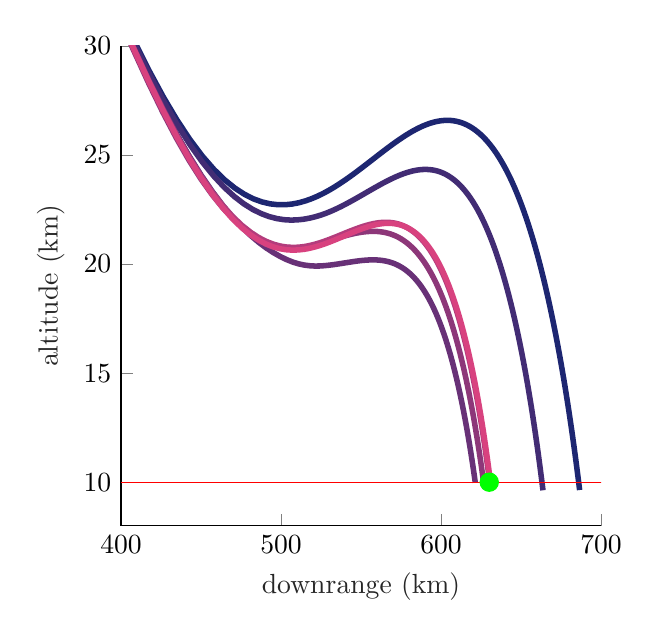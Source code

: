 % This file was created by matlab2tikz.
%
%The latest updates can be retrieved from
%  http://www.mathworks.com/matlabcentral/fileexchange/22022-matlab2tikz-matlab2tikz
%where you can also make suggestions and rate matlab2tikz.
%
\definecolor{mycolor1}{rgb}{0.114,0.149,0.443}%
\definecolor{mycolor2}{rgb}{0.26,0.171,0.454}%
\definecolor{mycolor3}{rgb}{0.407,0.193,0.465}%
\definecolor{mycolor4}{rgb}{0.554,0.215,0.476}%
\definecolor{mycolor5}{rgb}{0.701,0.237,0.488}%
\definecolor{mycolor6}{rgb}{0.847,0.259,0.499}%
%
\begin{tikzpicture}

\begin{axis}[%
width=2.4in,
height=2.4in,
at={(1.011in,0.642in)},
scale only axis,
xmin=400,
xmax=700,
xlabel style={font=\color{white!15!black}},
xlabel={downrange (km)},
ymin=8,
ymax=30,
ylabel style={font=\color{white!15!black}},
ylabel={altitude (km)},
axis background/.style={fill=white},
axis x line*=bottom,
axis y line*=left
]
\addplot [color=mycolor1, line width=2.0pt, forget plot]
  table[row sep=crcr]{%
0	125\\
10.876	121.894\\
21.773	118.813\\
32.689	115.758\\
43.625	112.729\\
54.58	109.726\\
65.556	106.748\\
76.55	103.797\\
87.564	100.871\\
98.597	97.972\\
109.649	95.099\\
120.719	92.252\\
131.809	89.432\\
142.917	86.638\\
154.043	83.871\\
165.187	81.13\\
176.349	78.417\\
187.529	75.73\\
198.725	73.071\\
209.937	70.439\\
221.166	67.835\\
232.408	65.259\\
243.664	62.713\\
254.93	60.196\\
266.204	57.71\\
277.483	55.257\\
288.761	52.838\\
300.031	50.456\\
311.284	48.115\\
322.507	45.821\\
333.682	43.578\\
344.789	41.396\\
355.798	39.284\\
366.676	37.255\\
377.38	35.323\\
387.862	33.503\\
398.07	31.811\\
407.947	30.263\\
417.443	28.871\\
426.514	27.642\\
435.125	26.58\\
443.258	25.682\\
450.91	24.937\\
458.099	24.333\\
464.855	23.851\\
471.211	23.476\\
477.202	23.191\\
482.858	22.983\\
488.21	22.842\\
493.283	22.756\\
498.105	22.717\\
502.697	22.717\\
507.079	22.75\\
511.27	22.81\\
515.288	22.893\\
519.145	22.994\\
522.856	23.11\\
526.433	23.238\\
529.886	23.375\\
533.224	23.52\\
536.456	23.67\\
539.59	23.824\\
542.632	23.98\\
545.589	24.137\\
548.466	24.295\\
551.269	24.451\\
554.001	24.605\\
556.668	24.756\\
559.272	24.905\\
561.818	25.049\\
564.31	25.189\\
566.749	25.324\\
569.139	25.454\\
571.483	25.578\\
573.782	25.696\\
576.04	25.807\\
578.258	25.912\\
580.439	26.01\\
582.583	26.101\\
584.693	26.184\\
586.77	26.26\\
588.816	26.329\\
590.831	26.389\\
592.818	26.442\\
594.776	26.486\\
596.707	26.522\\
598.612	26.55\\
600.491	26.57\\
602.346	26.581\\
604.178	26.584\\
605.985	26.579\\
607.771	26.564\\
609.534	26.542\\
611.275	26.51\\
612.996	26.471\\
614.695	26.422\\
616.375	26.365\\
618.034	26.3\\
619.674	26.226\\
621.294	26.143\\
622.896	26.052\\
624.478	25.953\\
626.042	25.845\\
627.587	25.728\\
629.115	25.604\\
630.624	25.471\\
632.115	25.33\\
633.588	25.181\\
635.044	25.024\\
636.483	24.858\\
637.904	24.685\\
639.308	24.504\\
640.695	24.315\\
642.065	24.119\\
643.419	23.915\\
644.756	23.703\\
646.077	23.483\\
647.381	23.256\\
648.67	23.022\\
649.942	22.78\\
651.199	22.531\\
652.439	22.276\\
653.664	22.013\\
654.873	21.743\\
656.066	21.466\\
657.244	21.183\\
658.405	20.894\\
659.552	20.598\\
660.682	20.296\\
661.797	19.988\\
662.896	19.674\\
663.979	19.354\\
665.047	19.029\\
666.099	18.698\\
667.135	18.362\\
668.155	18.021\\
669.16	17.675\\
670.149	17.325\\
671.122	16.97\\
672.08	16.611\\
673.022	16.247\\
673.948	15.88\\
674.858	15.509\\
675.752	15.134\\
676.631	14.756\\
677.493	14.376\\
678.34	13.992\\
679.171	13.605\\
679.987	13.216\\
680.786	12.825\\
681.57	12.432\\
682.339	12.037\\
683.091	11.64\\
683.828	11.242\\
684.55	10.843\\
685.255	10.443\\
685.946	10.042\\
686.621	9.64\\
};
\addplot [color=mycolor2, line width=2.0pt, forget plot]
  table[row sep=crcr]{%
0	125\\
10.876	121.894\\
21.773	118.813\\
32.689	115.758\\
43.625	112.729\\
54.58	109.726\\
65.556	106.748\\
76.55	103.797\\
87.564	100.871\\
98.597	97.972\\
109.649	95.099\\
120.719	92.252\\
131.809	89.432\\
142.917	86.638\\
154.043	83.871\\
165.187	81.13\\
176.349	78.417\\
187.529	75.73\\
198.725	73.071\\
209.937	70.439\\
221.165	67.835\\
232.408	65.259\\
243.663	62.712\\
254.93	60.195\\
266.204	57.708\\
277.483	55.254\\
288.761	52.835\\
300.031	50.452\\
311.283	48.109\\
322.505	45.812\\
333.679	43.566\\
344.785	41.379\\
355.792	39.26\\
366.668	37.223\\
377.368	35.279\\
387.844	33.445\\
398.043	31.736\\
407.908	30.167\\
417.387	28.75\\
426.433	27.494\\
435.012	26.4\\
443.103	25.466\\
450.705	24.684\\
457.837	24.039\\
464.531	23.513\\
470.821	23.091\\
476.74	22.758\\
482.319	22.501\\
487.588	22.31\\
492.574	22.173\\
497.303	22.083\\
501.797	22.031\\
506.077	22.012\\
510.162	22.021\\
514.069	22.052\\
517.812	22.101\\
521.406	22.165\\
524.862	22.241\\
528.192	22.328\\
531.405	22.424\\
534.51	22.527\\
537.516	22.634\\
540.43	22.744\\
543.257	22.856\\
546.004	22.967\\
548.675	23.079\\
551.276	23.188\\
553.811	23.296\\
556.282	23.4\\
558.695	23.501\\
561.052	23.598\\
563.356	23.691\\
565.61	23.778\\
567.817	23.86\\
569.978	23.936\\
572.096	24.007\\
574.172	24.071\\
576.209	24.128\\
578.208	24.179\\
580.171	24.223\\
582.099	24.26\\
583.994	24.29\\
585.856	24.312\\
587.687	24.327\\
589.489	24.334\\
591.261	24.333\\
593.005	24.325\\
594.722	24.309\\
596.413	24.285\\
598.079	24.253\\
599.719	24.212\\
601.335	24.164\\
602.928	24.108\\
604.499	24.043\\
606.046	23.97\\
607.572	23.889\\
609.077	23.8\\
610.561	23.703\\
612.024	23.598\\
613.468	23.484\\
614.892	23.362\\
616.297	23.233\\
617.682	23.095\\
619.05	22.949\\
620.398	22.795\\
621.729	22.633\\
623.042	22.463\\
624.338	22.285\\
625.616	22.099\\
626.877	21.906\\
628.121	21.705\\
629.348	21.497\\
630.559	21.281\\
631.753	21.057\\
632.93	20.827\\
634.091	20.589\\
635.237	20.344\\
636.366	20.092\\
637.479	19.833\\
638.576	19.567\\
639.658	19.295\\
640.723	19.016\\
641.773	18.731\\
642.808	18.44\\
643.827	18.142\\
644.83	17.839\\
645.818	17.53\\
646.791	17.215\\
647.748	16.894\\
648.69	16.569\\
649.616	16.238\\
650.527	15.902\\
651.423	15.562\\
652.304	15.217\\
653.169	14.868\\
654.02	14.514\\
654.855	14.156\\
655.675	13.795\\
656.48	13.43\\
657.27	13.061\\
658.045	12.69\\
658.804	12.315\\
659.549	11.938\\
660.279	11.558\\
660.995	11.175\\
661.695	10.791\\
662.381	10.404\\
663.052	10.016\\
663.709	9.627\\
};
\addplot [color=mycolor3, line width=2.0pt, forget plot]
  table[row sep=crcr]{%
0	125\\
10.876	121.894\\
21.773	118.813\\
32.689	115.758\\
43.625	112.729\\
54.58	109.726\\
65.556	106.748\\
76.55	103.797\\
87.564	100.871\\
98.597	97.972\\
109.649	95.099\\
120.719	92.252\\
131.809	89.432\\
142.917	86.638\\
154.043	83.871\\
165.187	81.13\\
176.349	78.416\\
187.528	75.73\\
198.725	73.07\\
209.937	70.438\\
221.165	67.834\\
232.408	65.258\\
243.663	62.71\\
254.929	60.192\\
266.203	57.705\\
277.482	55.249\\
288.759	52.827\\
300.028	50.441\\
311.28	48.094\\
322.5	45.79\\
333.673	43.535\\
344.775	41.337\\
355.778	39.203\\
366.647	37.144\\
377.338	35.174\\
387.8	33.306\\
397.978	31.554\\
407.813	29.934\\
417.248	28.456\\
426.234	27.128\\
434.732	25.956\\
442.72	24.935\\
450.199	24.058\\
457.196	23.31\\
463.743	22.674\\
469.872	22.137\\
475.614	21.685\\
481.003	21.307\\
486.067	20.993\\
490.834	20.732\\
495.332	20.517\\
499.583	20.34\\
503.61	20.197\\
507.432	20.086\\
511.07	20.005\\
514.538	19.951\\
517.852	19.92\\
521.024	19.906\\
524.066	19.908\\
526.989	19.922\\
529.802	19.943\\
532.514	19.967\\
535.133	19.995\\
537.663	20.023\\
540.112	20.052\\
542.485	20.079\\
544.786	20.105\\
547.02	20.129\\
549.191	20.149\\
551.302	20.166\\
553.356	20.178\\
555.358	20.186\\
557.309	20.189\\
559.211	20.187\\
561.069	20.179\\
562.882	20.165\\
564.654	20.145\\
566.386	20.119\\
568.08	20.086\\
569.737	20.046\\
571.36	20.0\\
572.948	19.946\\
574.505	19.886\\
576.029	19.819\\
577.524	19.744\\
578.989	19.662\\
580.426	19.572\\
581.836	19.476\\
583.219	19.372\\
584.576	19.26\\
585.908	19.141\\
587.216	19.014\\
588.499	18.88\\
589.76	18.739\\
590.998	18.59\\
592.214	18.434\\
593.408	18.27\\
594.581	18.099\\
595.733	17.921\\
596.865	17.735\\
597.977	17.542\\
599.069	17.342\\
600.142	17.136\\
601.196	16.922\\
602.231	16.701\\
603.249	16.473\\
604.248	16.239\\
605.229	15.998\\
606.193	15.75\\
607.139	15.496\\
608.068	15.236\\
608.98	14.969\\
609.876	14.697\\
610.755	14.418\\
611.618	14.134\\
612.464	13.844\\
613.294	13.548\\
614.109	13.247\\
614.908	12.941\\
615.691	12.63\\
616.458	12.314\\
617.211	11.993\\
617.948	11.667\\
618.67	11.337\\
619.377	11.003\\
620.07	10.665\\
620.747	10.323\\
621.41	9.978\\
};
\addplot [color=mycolor4, line width=2.0pt, forget plot]
  table[row sep=crcr]{%
0	125\\
10.876	121.894\\
21.773	118.813\\
32.689	115.758\\
43.625	112.729\\
54.58	109.726\\
65.556	106.748\\
76.55	103.797\\
87.564	100.871\\
98.597	97.972\\
109.649	95.099\\
120.719	92.252\\
131.809	89.432\\
142.917	86.638\\
154.043	83.871\\
165.187	81.13\\
176.349	78.417\\
187.529	75.73\\
198.725	73.07\\
209.937	70.439\\
221.165	67.834\\
232.408	65.258\\
243.663	62.711\\
254.929	60.193\\
266.204	57.706\\
277.482	55.25\\
288.759	52.828\\
300.028	50.442\\
311.28	48.094\\
322.5	45.788\\
333.672	43.53\\
344.773	41.326\\
355.774	39.183\\
366.64	37.112\\
377.326	35.124\\
387.781	33.234\\
397.948	31.456\\
407.768	29.806\\
417.181	28.3\\
426.139	26.951\\
434.601	25.767\\
442.547	24.75\\
449.985	23.892\\
456.942	23.177\\
463.453	22.588\\
469.551	22.111\\
475.269	21.728\\
480.64	21.426\\
485.694	21.193\\
490.461	21.017\\
494.968	20.891\\
499.237	20.806\\
503.291	20.755\\
507.15	20.735\\
510.832	20.74\\
514.353	20.766\\
517.727	20.808\\
520.966	20.863\\
524.081	20.927\\
527.082	20.995\\
529.979	21.064\\
532.778	21.13\\
535.487	21.192\\
538.112	21.25\\
540.658	21.303\\
543.13	21.35\\
545.532	21.391\\
547.87	21.425\\
550.145	21.454\\
552.363	21.475\\
554.524	21.489\\
556.634	21.496\\
558.693	21.496\\
560.704	21.488\\
562.67	21.472\\
564.592	21.449\\
566.472	21.417\\
568.312	21.378\\
570.113	21.331\\
571.878	21.275\\
573.606	21.212\\
575.3	21.14\\
576.96	21.06\\
578.588	20.972\\
580.185	20.876\\
581.751	20.771\\
583.288	20.659\\
584.796	20.538\\
586.276	20.409\\
587.728	20.272\\
589.154	20.127\\
590.554	19.973\\
591.929	19.812\\
593.279	19.643\\
594.604	19.466\\
595.905	19.282\\
597.183	19.089\\
598.438	18.889\\
599.671	18.681\\
600.881	18.466\\
602.069	18.243\\
603.236	18.013\\
604.382	17.776\\
605.506	17.532\\
606.61	17.281\\
607.694	17.023\\
608.758	16.758\\
609.801	16.486\\
610.825	16.208\\
611.83	15.924\\
612.815	15.633\\
613.781	15.336\\
614.728	15.034\\
615.657	14.725\\
616.567	14.411\\
617.459	14.092\\
618.332	13.767\\
619.188	13.437\\
620.025	13.102\\
620.845	12.763\\
621.647	12.418\\
622.431	12.07\\
623.198	11.717\\
623.948	11.36\\
624.681	11.0\\
625.397	10.636\\
626.096	10.268\\
626.779	9.898\\
};
\addplot [color=mycolor5, line width=2.0pt, forget plot]
  table[row sep=crcr]{%
0	125\\
10.876	121.894\\
21.773	118.813\\
32.689	115.758\\
43.625	112.729\\
54.58	109.726\\
65.556	106.748\\
76.55	103.797\\
87.564	100.871\\
98.597	97.972\\
109.649	95.099\\
120.719	92.252\\
131.809	89.432\\
142.917	86.638\\
154.043	83.871\\
165.187	81.13\\
176.349	78.417\\
187.529	75.73\\
198.725	73.071\\
209.937	70.439\\
221.165	67.835\\
232.408	65.259\\
243.663	62.712\\
254.93	60.194\\
266.204	57.707\\
277.482	55.252\\
288.76	52.831\\
300.029	50.446\\
311.281	48.1\\
322.502	45.797\\
333.674	43.543\\
344.777	41.344\\
355.781	39.209\\
366.649	37.148\\
377.34	35.173\\
387.801	33.298\\
397.977	31.537\\
407.809	29.904\\
417.24	28.413\\
426.219	27.075\\
434.708	25.895\\
442.685	24.874\\
450.153	24.005\\
457.141	23.274\\
463.681	22.668\\
469.806	22.171\\
475.55	21.772\\
480.946	21.456\\
486.024	21.213\\
490.813	21.032\\
495.341	20.904\\
499.631	20.82\\
503.706	20.775\\
507.585	20.76\\
511.285	20.771\\
514.824	20.803\\
518.214	20.851\\
521.469	20.912\\
524.599	20.981\\
527.615	21.057\\
530.524	21.136\\
533.336	21.217\\
536.057	21.297\\
538.693	21.376\\
541.25	21.453\\
543.733	21.525\\
546.147	21.593\\
548.496	21.656\\
550.784	21.713\\
553.013	21.764\\
555.188	21.807\\
557.311	21.844\\
559.385	21.873\\
561.412	21.894\\
563.393	21.907\\
565.332	21.912\\
567.23	21.909\\
569.089	21.896\\
570.91	21.875\\
572.695	21.846\\
574.445	21.807\\
576.161	21.759\\
577.845	21.703\\
579.497	21.637\\
581.119	21.562\\
582.711	21.478\\
584.274	21.386\\
585.809	21.284\\
587.318	21.172\\
588.799	21.052\\
590.255	20.923\\
591.685	20.785\\
593.091	20.638\\
594.472	20.482\\
595.83	20.317\\
597.165	20.144\\
598.476	19.962\\
599.765	19.771\\
601.032	19.572\\
602.277	19.364\\
603.501	19.148\\
604.704	18.924\\
605.885	18.692\\
607.047	18.451\\
608.187	18.203\\
609.308	17.947\\
610.408	17.684\\
611.489	17.413\\
612.551	17.134\\
613.593	16.849\\
614.615	16.556\\
615.619	16.257\\
616.604	15.951\\
617.57	15.638\\
618.517	15.319\\
619.446	14.994\\
620.356	14.663\\
621.248	14.326\\
622.122	13.983\\
622.978	13.635\\
623.815	13.282\\
624.635	12.924\\
625.437	12.561\\
626.221	12.194\\
626.988	11.822\\
627.737	11.446\\
628.469	11.066\\
629.183	10.683\\
629.88	10.296\\
630.561	9.906\\
};
\addplot [color=mycolor6, line width=2.0pt, forget plot]
  table[row sep=crcr]{%
0	125\\
10.876	121.894\\
21.773	118.813\\
32.689	115.758\\
43.625	112.729\\
54.58	109.726\\
65.556	106.748\\
76.55	103.797\\
87.564	100.871\\
98.597	97.972\\
109.649	95.099\\
120.719	92.252\\
131.809	89.432\\
142.917	86.638\\
154.043	83.871\\
165.187	81.13\\
176.349	78.417\\
187.529	75.73\\
198.725	73.071\\
209.937	70.439\\
221.165	67.834\\
232.408	65.259\\
243.663	62.712\\
254.93	60.194\\
266.204	57.707\\
277.482	55.252\\
288.76	52.83\\
300.029	50.445\\
311.281	48.099\\
322.501	45.796\\
333.674	43.541\\
344.776	41.341\\
355.78	39.205\\
366.648	37.142\\
377.337	35.165\\
387.798	33.286\\
397.972	31.52\\
407.801	29.881\\
417.227	28.383\\
426.2	27.035\\
434.68	25.844\\
442.646	24.812\\
450.101	23.932\\
457.075	23.19\\
463.599	22.574\\
469.707	22.069\\
475.433	21.662\\
480.81	21.341\\
485.869	21.095\\
490.639	20.912\\
495.147	20.782\\
499.418	20.698\\
503.473	20.651\\
507.332	20.635\\
511.014	20.645\\
514.534	20.674\\
517.905	20.72\\
521.141	20.779\\
524.252	20.846\\
527.248	20.92\\
530.139	20.999\\
532.931	21.08\\
535.632	21.162\\
538.249	21.243\\
540.787	21.323\\
543.252	21.399\\
545.647	21.472\\
547.977	21.54\\
550.246	21.603\\
552.458	21.66\\
554.615	21.711\\
556.72	21.755\\
558.777	21.792\\
560.787	21.822\\
562.752	21.844\\
564.675	21.859\\
566.558	21.865\\
568.401	21.863\\
570.208	21.853\\
571.978	21.834\\
573.715	21.807\\
575.418	21.771\\
577.089	21.726\\
578.729	21.673\\
580.339	21.61\\
581.92	21.539\\
583.473	21.459\\
584.998	21.37\\
586.497	21.272\\
587.97	21.165\\
589.418	21.05\\
590.841	20.926\\
592.24	20.792\\
593.615	20.65\\
594.967	20.5\\
596.297	20.341\\
597.604	20.173\\
598.889	19.996\\
600.153	19.812\\
601.396	19.618\\
602.619	19.417\\
603.82	19.207\\
605.002	18.99\\
606.163	18.764\\
607.305	18.53\\
608.428	18.289\\
609.531	18.04\\
610.615	17.783\\
611.68	17.52\\
612.727	17.248\\
613.755	16.97\\
614.765	16.685\\
615.757	16.393\\
616.73	16.094\\
617.686	15.788\\
618.624	15.477\\
619.544	15.159\\
620.446	14.835\\
621.331	14.505\\
622.199	14.17\\
623.049	13.83\\
623.882	13.484\\
624.698	13.133\\
625.497	12.777\\
626.279	12.417\\
627.044	12.052\\
627.792	11.683\\
628.523	11.311\\
629.238	10.934\\
629.937	10.554\\
630.618	10.171\\
631.284	9.785\\
};
\addplot [color=red, forget plot]
  table[row sep=crcr]{%
0	10\\
800	10\\
};
\addplot [color=green, draw=none, mark size=3.3pt, mark=*, mark options={solid, green}, forget plot]
  table[row sep=crcr]{%
630.124	10\\
};
\end{axis}
\end{tikzpicture}%